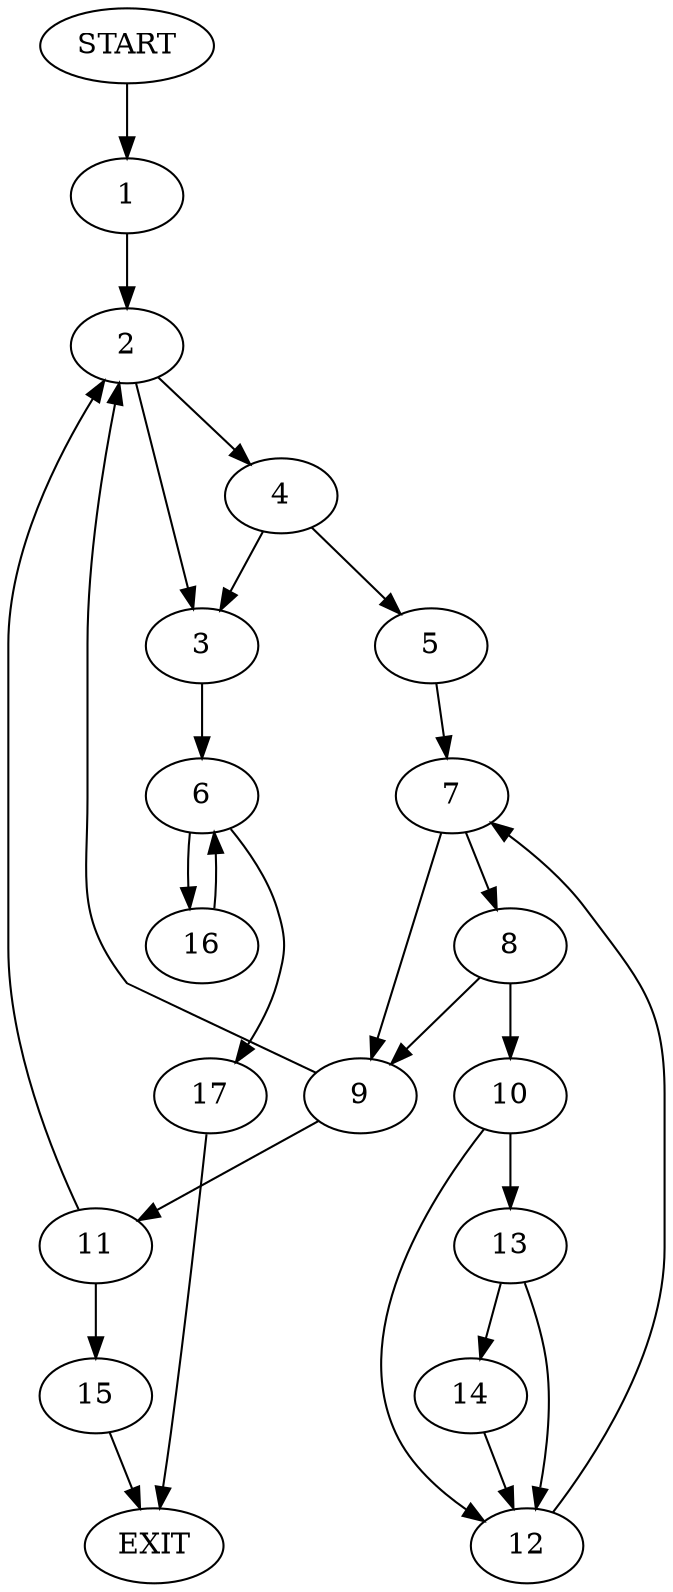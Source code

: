 digraph {
0 [label="START"]
18 [label="EXIT"]
0 -> 1
1 -> 2
2 -> 3
2 -> 4
4 -> 3
4 -> 5
3 -> 6
5 -> 7
7 -> 8
7 -> 9
8 -> 10
8 -> 9
9 -> 11
9 -> 2
10 -> 12
10 -> 13
12 -> 7
13 -> 12
13 -> 14
14 -> 12
11 -> 2
11 -> 15
15 -> 18
6 -> 16
6 -> 17
17 -> 18
16 -> 6
}
